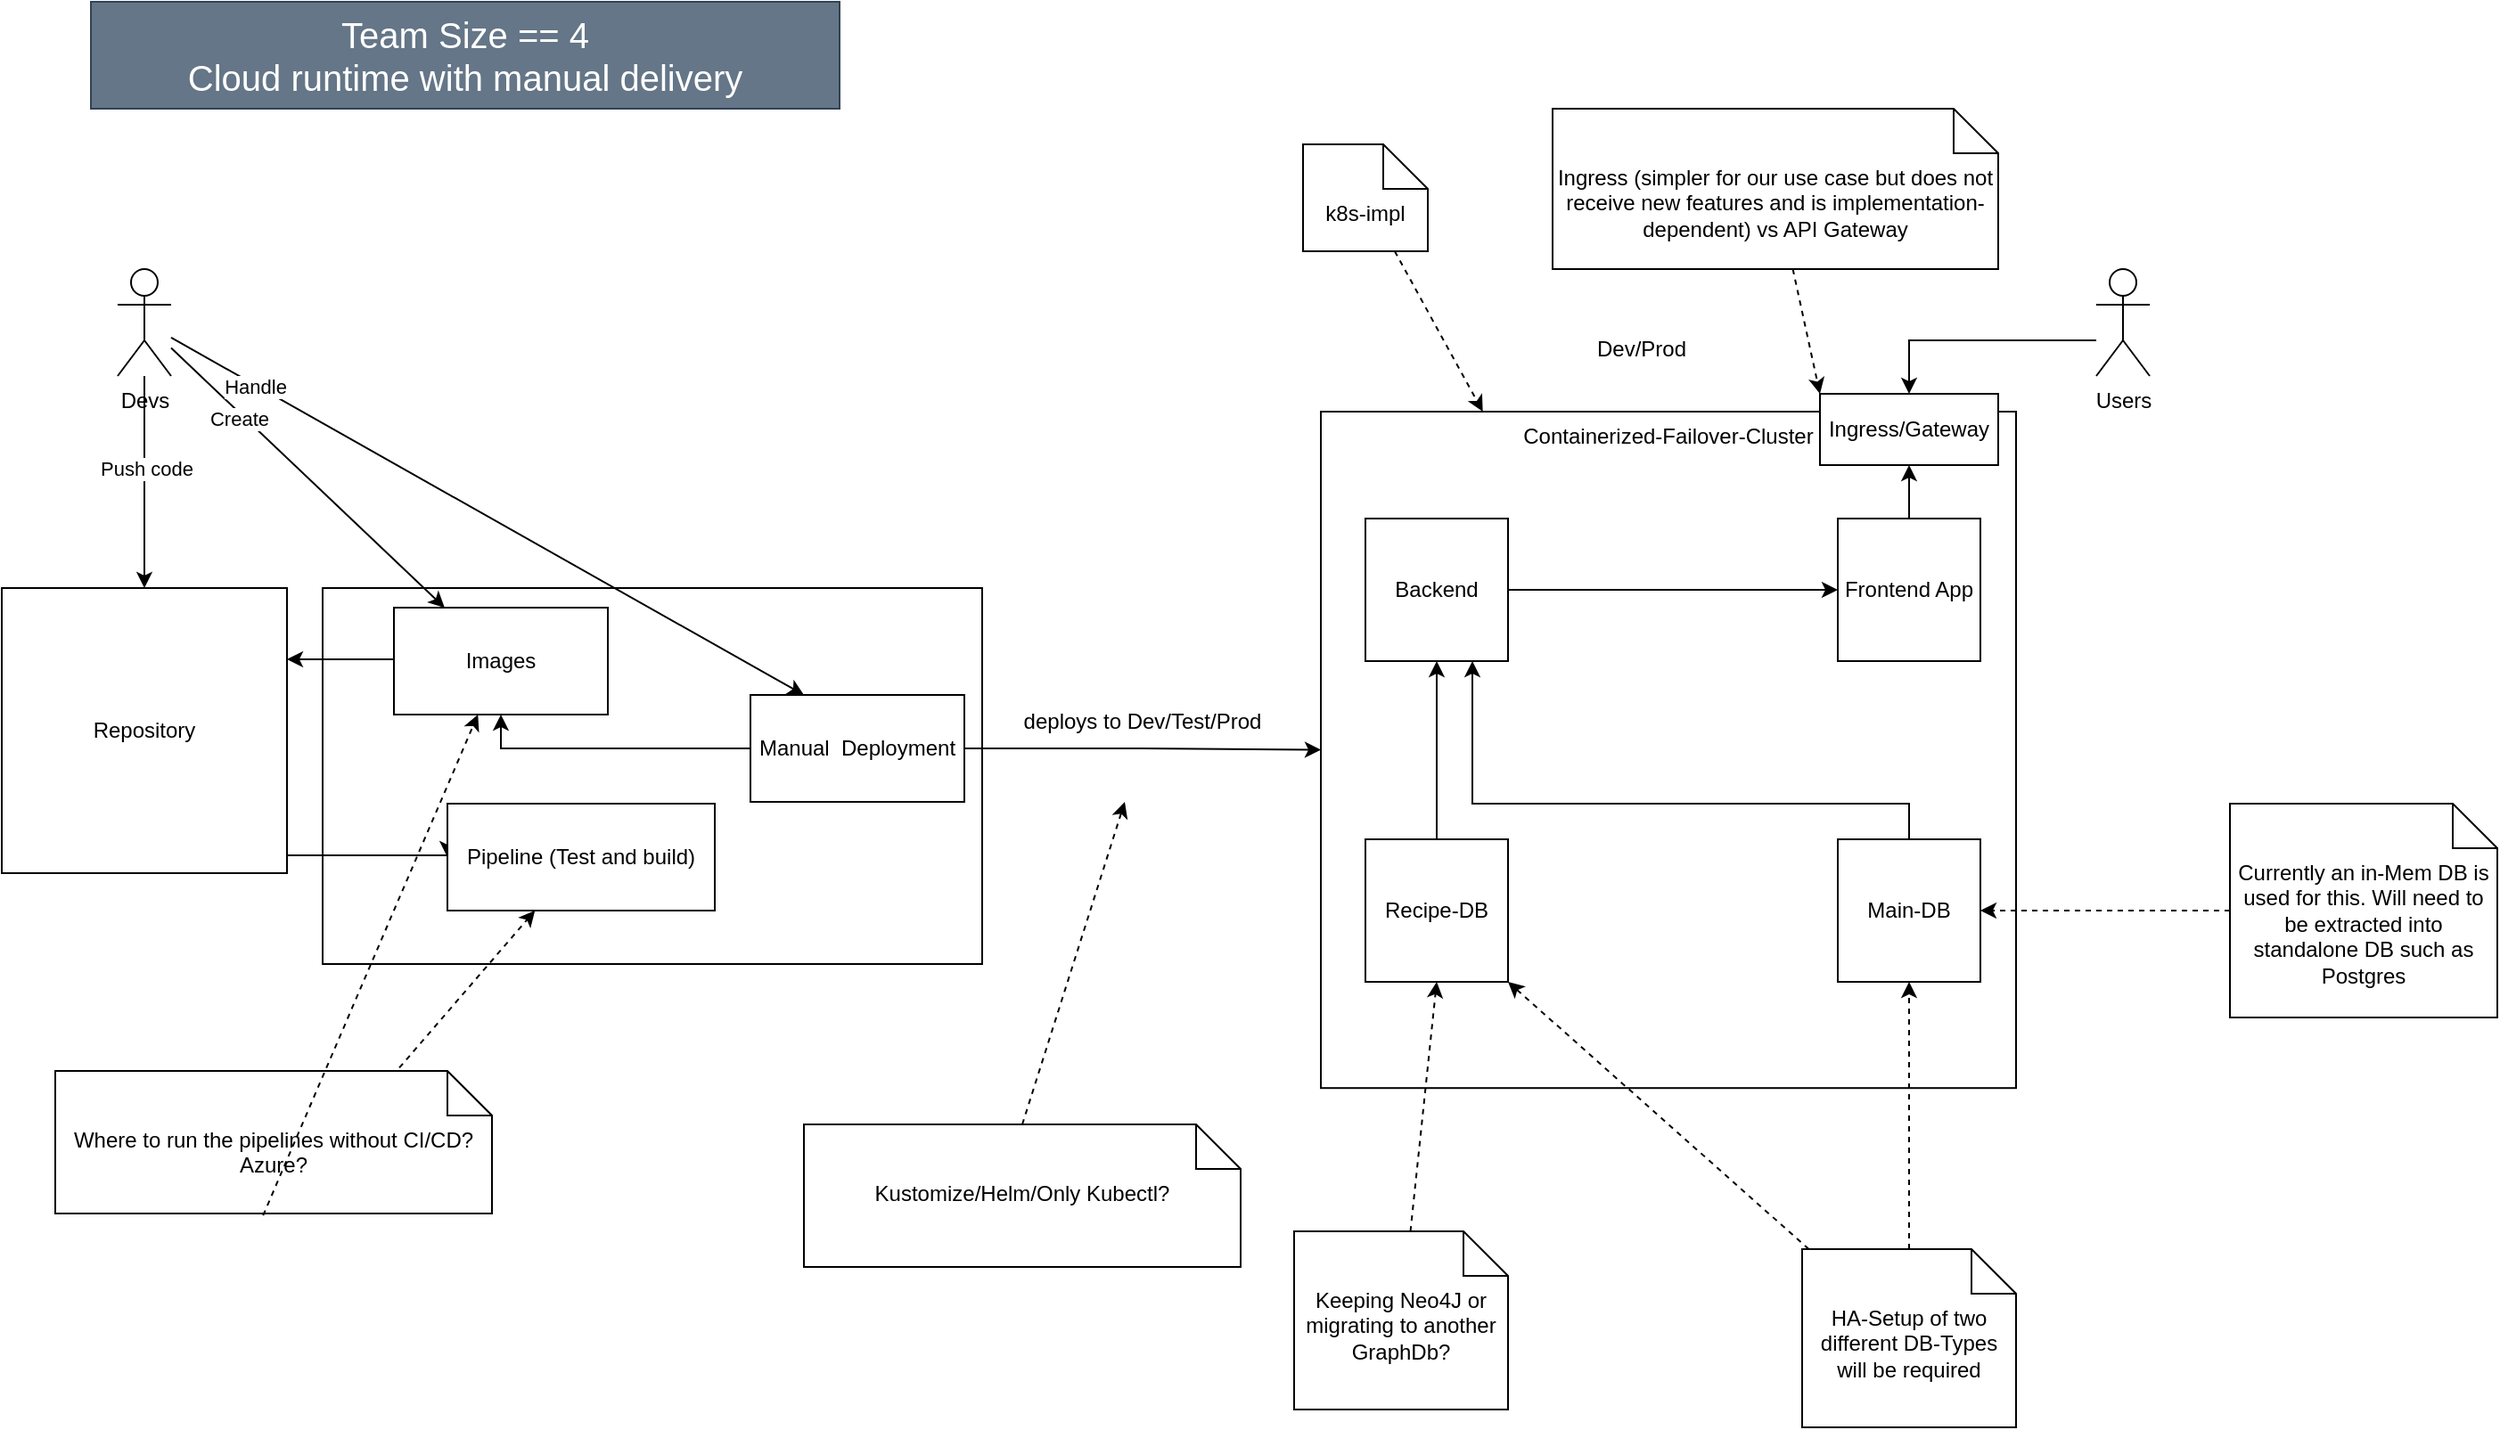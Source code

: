 <mxfile version="24.1.0" type="device" pages="2">
  <diagram name="Cloud runtime with manual delivery" id="1IK3TCP1afFfspMV8A2H">
    <mxGraphModel dx="1896" dy="627" grid="1" gridSize="10" guides="1" tooltips="1" connect="1" arrows="1" fold="1" page="1" pageScale="1" pageWidth="850" pageHeight="1100" math="0" shadow="0">
      <root>
        <mxCell id="0" />
        <mxCell id="1" parent="0" />
        <mxCell id="vdFp0Z182QPm6FmqIftR-1" value="" style="whiteSpace=wrap;html=1;" parent="1" vertex="1">
          <mxGeometry x="-670" y="599" width="370" height="211" as="geometry" />
        </mxCell>
        <mxCell id="0T6ULmgSXiLOubvGON2h-28" style="edgeStyle=orthogonalEdgeStyle;rounded=0;orthogonalLoop=1;jettySize=auto;html=1;entryX=0;entryY=0.5;entryDx=0;entryDy=0;" parent="1" source="0T6ULmgSXiLOubvGON2h-3" target="0T6ULmgSXiLOubvGON2h-29" edge="1">
          <mxGeometry relative="1" as="geometry">
            <mxPoint x="-640" y="529.0" as="targetPoint" />
            <Array as="points">
              <mxPoint x="-670" y="749" />
              <mxPoint x="-670" y="749" />
            </Array>
          </mxGeometry>
        </mxCell>
        <mxCell id="0T6ULmgSXiLOubvGON2h-3" value="Repository" style="whiteSpace=wrap;html=1;aspect=fixed;" parent="1" vertex="1">
          <mxGeometry x="-850" y="599" width="160" height="160" as="geometry" />
        </mxCell>
        <mxCell id="0T6ULmgSXiLOubvGON2h-27" style="edgeStyle=orthogonalEdgeStyle;rounded=0;orthogonalLoop=1;jettySize=auto;html=1;entryX=0;entryY=0.5;entryDx=0;entryDy=0;" parent="1" source="0T6ULmgSXiLOubvGON2h-25" target="0T6ULmgSXiLOubvGON2h-118" edge="1">
          <mxGeometry relative="1" as="geometry">
            <mxPoint x="-75" y="689.8" as="targetPoint" />
          </mxGeometry>
        </mxCell>
        <mxCell id="0T6ULmgSXiLOubvGON2h-25" value="Manual&amp;nbsp; Deployment" style="rounded=0;whiteSpace=wrap;html=1;" parent="1" vertex="1">
          <mxGeometry x="-430" y="659" width="120" height="60" as="geometry" />
        </mxCell>
        <mxCell id="0T6ULmgSXiLOubvGON2h-29" value="Pipeline (Test and build)" style="rounded=0;whiteSpace=wrap;html=1;strokeColor=default;align=center;verticalAlign=middle;fontFamily=Helvetica;fontSize=12;fontColor=default;fillColor=default;" parent="1" vertex="1">
          <mxGeometry x="-600" y="720" width="150" height="60" as="geometry" />
        </mxCell>
        <mxCell id="0T6ULmgSXiLOubvGON2h-32" style="edgeStyle=orthogonalEdgeStyle;rounded=0;orthogonalLoop=1;jettySize=auto;html=1;exitX=0;exitY=0.5;exitDx=0;exitDy=0;" parent="1" source="0T6ULmgSXiLOubvGON2h-25" target="0T6ULmgSXiLOubvGON2h-31" edge="1">
          <mxGeometry relative="1" as="geometry">
            <Array as="points">
              <mxPoint x="-570" y="689" />
            </Array>
          </mxGeometry>
        </mxCell>
        <mxCell id="vdFp0Z182QPm6FmqIftR-9" style="edgeStyle=orthogonalEdgeStyle;rounded=0;orthogonalLoop=1;jettySize=auto;html=1;entryX=1;entryY=0.25;entryDx=0;entryDy=0;" parent="1" source="0T6ULmgSXiLOubvGON2h-31" target="0T6ULmgSXiLOubvGON2h-3" edge="1">
          <mxGeometry relative="1" as="geometry">
            <Array as="points">
              <mxPoint x="-640" y="639" />
              <mxPoint x="-640" y="639" />
            </Array>
          </mxGeometry>
        </mxCell>
        <mxCell id="0T6ULmgSXiLOubvGON2h-31" value="Images" style="rounded=0;whiteSpace=wrap;html=1;aspect=fixed;" parent="1" vertex="1">
          <mxGeometry x="-630" y="610" width="120" height="60" as="geometry" />
        </mxCell>
        <mxCell id="0T6ULmgSXiLOubvGON2h-35" style="edgeStyle=orthogonalEdgeStyle;rounded=0;orthogonalLoop=1;jettySize=auto;html=1;" parent="1" source="0T6ULmgSXiLOubvGON2h-33" target="0T6ULmgSXiLOubvGON2h-3" edge="1">
          <mxGeometry relative="1" as="geometry" />
        </mxCell>
        <mxCell id="vdFp0Z182QPm6FmqIftR-5" value="Push code" style="edgeLabel;html=1;align=center;verticalAlign=middle;resizable=0;points=[];" parent="0T6ULmgSXiLOubvGON2h-35" vertex="1" connectable="0">
          <mxGeometry x="-0.125" y="1" relative="1" as="geometry">
            <mxPoint as="offset" />
          </mxGeometry>
        </mxCell>
        <mxCell id="vdFp0Z182QPm6FmqIftR-4" style="rounded=0;orthogonalLoop=1;jettySize=auto;html=1;" parent="1" source="0T6ULmgSXiLOubvGON2h-33" target="0T6ULmgSXiLOubvGON2h-31" edge="1">
          <mxGeometry relative="1" as="geometry" />
        </mxCell>
        <mxCell id="vdFp0Z182QPm6FmqIftR-6" value="Create" style="edgeLabel;html=1;align=center;verticalAlign=middle;resizable=0;points=[];" parent="vdFp0Z182QPm6FmqIftR-4" vertex="1" connectable="0">
          <mxGeometry x="-0.476" y="3" relative="1" as="geometry">
            <mxPoint x="-5" y="3" as="offset" />
          </mxGeometry>
        </mxCell>
        <mxCell id="vdFp0Z182QPm6FmqIftR-7" style="rounded=0;orthogonalLoop=1;jettySize=auto;html=1;entryX=0.25;entryY=0;entryDx=0;entryDy=0;" parent="1" source="0T6ULmgSXiLOubvGON2h-33" target="0T6ULmgSXiLOubvGON2h-25" edge="1">
          <mxGeometry relative="1" as="geometry" />
        </mxCell>
        <mxCell id="vdFp0Z182QPm6FmqIftR-8" value="Handle" style="edgeLabel;html=1;align=center;verticalAlign=middle;resizable=0;points=[];" parent="vdFp0Z182QPm6FmqIftR-7" vertex="1" connectable="0">
          <mxGeometry x="-0.734" y="-1" relative="1" as="geometry">
            <mxPoint as="offset" />
          </mxGeometry>
        </mxCell>
        <mxCell id="0T6ULmgSXiLOubvGON2h-33" value="Devs" style="shape=umlActor;verticalLabelPosition=bottom;verticalAlign=top;html=1;outlineConnect=0;" parent="1" vertex="1">
          <mxGeometry x="-785" y="420" width="30" height="60" as="geometry" />
        </mxCell>
        <mxCell id="0T6ULmgSXiLOubvGON2h-69" style="edgeStyle=orthogonalEdgeStyle;rounded=0;orthogonalLoop=1;jettySize=auto;html=1;entryX=0;entryY=0.5;entryDx=0;entryDy=0;" parent="1" edge="1">
          <mxGeometry relative="1" as="geometry">
            <mxPoint x="-330" y="1429" as="sourcePoint" />
          </mxGeometry>
        </mxCell>
        <mxCell id="0T6ULmgSXiLOubvGON2h-94" value="deploys to Dev/Test/Prod" style="text;html=1;align=center;verticalAlign=middle;whiteSpace=wrap;rounded=0;" parent="1" vertex="1">
          <mxGeometry x="-280" y="659" width="140" height="30" as="geometry" />
        </mxCell>
        <mxCell id="0T6ULmgSXiLOubvGON2h-114" value="" style="group" parent="1" vertex="1" connectable="0">
          <mxGeometry x="-110" y="420" width="465" height="459.6" as="geometry" />
        </mxCell>
        <mxCell id="0T6ULmgSXiLOubvGON2h-115" value="" style="edgeStyle=orthogonalEdgeStyle;rounded=0;orthogonalLoop=1;jettySize=auto;html=1;entryX=0.5;entryY=0;entryDx=0;entryDy=0;" parent="0T6ULmgSXiLOubvGON2h-114" source="0T6ULmgSXiLOubvGON2h-116" target="0T6ULmgSXiLOubvGON2h-127" edge="1">
          <mxGeometry relative="1" as="geometry">
            <Array as="points">
              <mxPoint x="435" y="40" />
              <mxPoint x="310" y="40" />
            </Array>
          </mxGeometry>
        </mxCell>
        <mxCell id="0T6ULmgSXiLOubvGON2h-116" value="Users" style="shape=umlActor;verticalLabelPosition=bottom;verticalAlign=top;html=1;outlineConnect=0;" parent="0T6ULmgSXiLOubvGON2h-114" vertex="1">
          <mxGeometry x="435" width="30" height="60" as="geometry" />
        </mxCell>
        <mxCell id="0T6ULmgSXiLOubvGON2h-117" value="" style="group" parent="0T6ULmgSXiLOubvGON2h-114" vertex="1" connectable="0">
          <mxGeometry y="60" width="390" height="399.6" as="geometry" />
        </mxCell>
        <mxCell id="0T6ULmgSXiLOubvGON2h-118" value="Containerized-Failover-Cluster" style="whiteSpace=wrap;html=1;aspect=fixed;verticalAlign=top;" parent="0T6ULmgSXiLOubvGON2h-117" vertex="1">
          <mxGeometry y="20" width="390" height="379.6" as="geometry" />
        </mxCell>
        <mxCell id="0T6ULmgSXiLOubvGON2h-119" style="edgeStyle=orthogonalEdgeStyle;rounded=0;orthogonalLoop=1;jettySize=auto;html=1;" parent="0T6ULmgSXiLOubvGON2h-117" source="0T6ULmgSXiLOubvGON2h-120" target="0T6ULmgSXiLOubvGON2h-122" edge="1">
          <mxGeometry relative="1" as="geometry" />
        </mxCell>
        <mxCell id="0T6ULmgSXiLOubvGON2h-120" value="Backend" style="whiteSpace=wrap;html=1;aspect=fixed;" parent="0T6ULmgSXiLOubvGON2h-117" vertex="1">
          <mxGeometry x="25" y="80" width="80" height="80" as="geometry" />
        </mxCell>
        <mxCell id="0T6ULmgSXiLOubvGON2h-121" style="edgeStyle=orthogonalEdgeStyle;rounded=0;orthogonalLoop=1;jettySize=auto;html=1;" parent="0T6ULmgSXiLOubvGON2h-117" source="0T6ULmgSXiLOubvGON2h-122" target="0T6ULmgSXiLOubvGON2h-127" edge="1">
          <mxGeometry relative="1" as="geometry" />
        </mxCell>
        <mxCell id="0T6ULmgSXiLOubvGON2h-122" value="Frontend App" style="whiteSpace=wrap;html=1;aspect=fixed;" parent="0T6ULmgSXiLOubvGON2h-117" vertex="1">
          <mxGeometry x="290" y="80" width="80" height="80" as="geometry" />
        </mxCell>
        <mxCell id="0T6ULmgSXiLOubvGON2h-123" style="edgeStyle=orthogonalEdgeStyle;rounded=0;orthogonalLoop=1;jettySize=auto;html=1;" parent="0T6ULmgSXiLOubvGON2h-117" source="0T6ULmgSXiLOubvGON2h-124" target="0T6ULmgSXiLOubvGON2h-120" edge="1">
          <mxGeometry relative="1" as="geometry" />
        </mxCell>
        <mxCell id="0T6ULmgSXiLOubvGON2h-124" value="Recipe-DB" style="whiteSpace=wrap;html=1;aspect=fixed;" parent="0T6ULmgSXiLOubvGON2h-117" vertex="1">
          <mxGeometry x="25" y="260" width="80" height="80" as="geometry" />
        </mxCell>
        <mxCell id="0T6ULmgSXiLOubvGON2h-125" style="edgeStyle=orthogonalEdgeStyle;rounded=0;orthogonalLoop=1;jettySize=auto;html=1;entryX=0.75;entryY=1;entryDx=0;entryDy=0;" parent="0T6ULmgSXiLOubvGON2h-117" source="0T6ULmgSXiLOubvGON2h-126" target="0T6ULmgSXiLOubvGON2h-120" edge="1">
          <mxGeometry relative="1" as="geometry">
            <Array as="points">
              <mxPoint x="330" y="240" />
              <mxPoint x="85" y="240" />
            </Array>
          </mxGeometry>
        </mxCell>
        <mxCell id="0T6ULmgSXiLOubvGON2h-126" value="Main-DB" style="whiteSpace=wrap;html=1;aspect=fixed;" parent="0T6ULmgSXiLOubvGON2h-117" vertex="1">
          <mxGeometry x="290" y="260" width="80" height="80" as="geometry" />
        </mxCell>
        <mxCell id="0T6ULmgSXiLOubvGON2h-127" value="Ingress/Gateway" style="whiteSpace=wrap;html=1;" parent="0T6ULmgSXiLOubvGON2h-117" vertex="1">
          <mxGeometry x="280" y="10" width="100" height="40" as="geometry" />
        </mxCell>
        <mxCell id="0T6ULmgSXiLOubvGON2h-128" value="Dev/Prod" style="text;html=1;align=center;verticalAlign=middle;whiteSpace=wrap;rounded=0;" parent="0T6ULmgSXiLOubvGON2h-114" vertex="1">
          <mxGeometry x="150" y="30" width="60" height="30" as="geometry" />
        </mxCell>
        <mxCell id="0T6ULmgSXiLOubvGON2h-137" style="rounded=0;orthogonalLoop=1;jettySize=auto;html=1;dashed=1;" parent="1" source="0T6ULmgSXiLOubvGON2h-136" target="0T6ULmgSXiLOubvGON2h-118" edge="1">
          <mxGeometry relative="1" as="geometry">
            <mxPoint x="140" y="510" as="targetPoint" />
          </mxGeometry>
        </mxCell>
        <mxCell id="0T6ULmgSXiLOubvGON2h-136" value="k8s-impl" style="shape=note2;boundedLbl=1;whiteSpace=wrap;html=1;size=25;verticalAlign=top;align=center;" parent="1" vertex="1">
          <mxGeometry x="-120" y="350" width="70" height="60" as="geometry" />
        </mxCell>
        <mxCell id="0T6ULmgSXiLOubvGON2h-140" style="rounded=0;orthogonalLoop=1;jettySize=auto;html=1;dashed=1;" parent="1" source="0T6ULmgSXiLOubvGON2h-139" edge="1">
          <mxGeometry relative="1" as="geometry">
            <mxPoint x="170" y="490" as="targetPoint" />
          </mxGeometry>
        </mxCell>
        <mxCell id="0T6ULmgSXiLOubvGON2h-139" value="Ingress (simpler for our use case but does not receive new features and is implementation-dependent) vs API Gateway" style="shape=note2;boundedLbl=1;whiteSpace=wrap;html=1;size=25;verticalAlign=top;align=center;" parent="1" vertex="1">
          <mxGeometry x="20" y="330" width="250" height="90" as="geometry" />
        </mxCell>
        <mxCell id="0T6ULmgSXiLOubvGON2h-142" style="edgeStyle=orthogonalEdgeStyle;rounded=0;orthogonalLoop=1;jettySize=auto;html=1;dashed=1;" parent="1" source="0T6ULmgSXiLOubvGON2h-141" target="0T6ULmgSXiLOubvGON2h-126" edge="1">
          <mxGeometry relative="1" as="geometry">
            <mxPoint x="350" y="800" as="targetPoint" />
          </mxGeometry>
        </mxCell>
        <mxCell id="0T6ULmgSXiLOubvGON2h-141" value="Currently an in-Mem DB is used for this. Will need to be extracted into standalone DB such as Postgres" style="shape=note2;boundedLbl=1;whiteSpace=wrap;html=1;size=25;verticalAlign=top;align=center;" parent="1" vertex="1">
          <mxGeometry x="400" y="720" width="150" height="120" as="geometry" />
        </mxCell>
        <mxCell id="0T6ULmgSXiLOubvGON2h-148" style="rounded=0;orthogonalLoop=1;jettySize=auto;html=1;entryX=0.5;entryY=1;entryDx=0;entryDy=0;dashed=1;" parent="1" source="0T6ULmgSXiLOubvGON2h-147" target="0T6ULmgSXiLOubvGON2h-124" edge="1">
          <mxGeometry relative="1" as="geometry">
            <mxPoint x="575" y="880" as="targetPoint" />
          </mxGeometry>
        </mxCell>
        <mxCell id="0T6ULmgSXiLOubvGON2h-147" value="Keeping Neo4J or migrating to another GraphDb?" style="shape=note2;boundedLbl=1;whiteSpace=wrap;html=1;size=25;verticalAlign=top;align=center;" parent="1" vertex="1">
          <mxGeometry x="-125" y="960" width="120" height="100" as="geometry" />
        </mxCell>
        <mxCell id="0T6ULmgSXiLOubvGON2h-151" style="rounded=0;orthogonalLoop=1;jettySize=auto;html=1;dashed=1;entryX=0.5;entryY=1;entryDx=0;entryDy=0;" parent="1" source="0T6ULmgSXiLOubvGON2h-150" target="0T6ULmgSXiLOubvGON2h-126" edge="1">
          <mxGeometry relative="1" as="geometry">
            <mxPoint x="825.333" y="880" as="targetPoint" />
          </mxGeometry>
        </mxCell>
        <mxCell id="0T6ULmgSXiLOubvGON2h-152" style="rounded=0;orthogonalLoop=1;jettySize=auto;html=1;dashed=1;entryX=1;entryY=1;entryDx=0;entryDy=0;" parent="1" source="0T6ULmgSXiLOubvGON2h-150" target="0T6ULmgSXiLOubvGON2h-124" edge="1">
          <mxGeometry relative="1" as="geometry">
            <mxPoint x="596" y="880" as="targetPoint" />
          </mxGeometry>
        </mxCell>
        <mxCell id="0T6ULmgSXiLOubvGON2h-150" value="HA-Setup of two different DB-Types will be required" style="shape=note2;boundedLbl=1;whiteSpace=wrap;html=1;size=25;verticalAlign=top;align=center;" parent="1" vertex="1">
          <mxGeometry x="160" y="970" width="120" height="100" as="geometry" />
        </mxCell>
        <mxCell id="0T6ULmgSXiLOubvGON2h-154" value="&lt;font style=&quot;font-size: 20px;&quot;&gt;Team Size == 4&lt;/font&gt;&lt;div&gt;&lt;font style=&quot;font-size: 20px;&quot;&gt;Cloud runtime with manual delivery&lt;/font&gt;&lt;/div&gt;" style="text;html=1;align=center;verticalAlign=middle;whiteSpace=wrap;rounded=0;fontSize=20;fillColor=#647687;fontColor=#ffffff;strokeColor=#314354;" parent="1" vertex="1">
          <mxGeometry x="-800" y="270" width="420" height="60" as="geometry" />
        </mxCell>
        <mxCell id="0T6ULmgSXiLOubvGON2h-160" style="rounded=0;orthogonalLoop=1;jettySize=auto;html=1;dashed=1;exitX=0.5;exitY=1;exitDx=0;exitDy=0;exitPerimeter=0;" parent="1" source="0T6ULmgSXiLOubvGON2h-159" target="0T6ULmgSXiLOubvGON2h-29" edge="1">
          <mxGeometry relative="1" as="geometry" />
        </mxCell>
        <mxCell id="0T6ULmgSXiLOubvGON2h-159" value="Where to run the pipelines without CI/CD?&lt;div&gt;Azure?&lt;/div&gt;" style="shape=note2;boundedLbl=1;whiteSpace=wrap;html=1;size=25;verticalAlign=top;align=center;" parent="1" vertex="1">
          <mxGeometry x="-820" y="870" width="245" height="80" as="geometry" />
        </mxCell>
        <mxCell id="0T6ULmgSXiLOubvGON2h-161" style="rounded=0;orthogonalLoop=1;jettySize=auto;html=1;dashed=1;exitX=0.476;exitY=1.013;exitDx=0;exitDy=0;exitPerimeter=0;" parent="1" source="0T6ULmgSXiLOubvGON2h-159" target="0T6ULmgSXiLOubvGON2h-31" edge="1">
          <mxGeometry relative="1" as="geometry">
            <mxPoint x="-442" y="500" as="sourcePoint" />
            <mxPoint x="-568" y="669" as="targetPoint" />
          </mxGeometry>
        </mxCell>
        <mxCell id="0T6ULmgSXiLOubvGON2h-163" style="rounded=0;orthogonalLoop=1;jettySize=auto;html=1;dashed=1;exitX=0.5;exitY=0;exitDx=0;exitDy=0;exitPerimeter=0;" parent="1" source="0T6ULmgSXiLOubvGON2h-165" edge="1">
          <mxGeometry relative="1" as="geometry">
            <mxPoint x="-220" y="719" as="targetPoint" />
          </mxGeometry>
        </mxCell>
        <mxCell id="0T6ULmgSXiLOubvGON2h-165" value="Kustomize/Helm/Only Kubectl?" style="shape=note2;boundedLbl=1;whiteSpace=wrap;html=1;size=25;verticalAlign=top;align=center;" parent="1" vertex="1">
          <mxGeometry x="-400" y="900" width="245" height="80" as="geometry" />
        </mxCell>
      </root>
    </mxGraphModel>
  </diagram>
  <diagram id="LuyqXgXpDid0s6LZ_T8b" name="Cloud runtime with continuous delivery ">
    <mxGraphModel dx="1896" dy="-473" grid="1" gridSize="10" guides="1" tooltips="1" connect="1" arrows="1" fold="1" page="1" pageScale="1" pageWidth="850" pageHeight="1100" math="0" shadow="0">
      <root>
        <mxCell id="0" />
        <mxCell id="1" parent="0" />
        <mxCell id="xtVUxEUk3DJUBac9Yi-R-1" value="CI/CD-Tool" style="rounded=0;whiteSpace=wrap;html=1;verticalAlign=top;" parent="1" vertex="1">
          <mxGeometry x="-610" y="1535" width="390" height="405" as="geometry" />
        </mxCell>
        <mxCell id="xtVUxEUk3DJUBac9Yi-R-2" style="edgeStyle=orthogonalEdgeStyle;rounded=0;orthogonalLoop=1;jettySize=auto;html=1;entryX=0;entryY=0.5;entryDx=0;entryDy=0;" parent="1" source="xtVUxEUk3DJUBac9Yi-R-3" target="xtVUxEUk3DJUBac9Yi-R-6" edge="1">
          <mxGeometry relative="1" as="geometry" />
        </mxCell>
        <mxCell id="xtVUxEUk3DJUBac9Yi-R-3" value="CI-Repository" style="whiteSpace=wrap;html=1;aspect=fixed;" parent="1" vertex="1">
          <mxGeometry x="-850" y="1514" width="160" height="160" as="geometry" />
        </mxCell>
        <mxCell id="xtVUxEUk3DJUBac9Yi-R-4" style="edgeStyle=orthogonalEdgeStyle;rounded=0;orthogonalLoop=1;jettySize=auto;html=1;entryX=0;entryY=0.5;entryDx=0;entryDy=0;" parent="1" source="xtVUxEUk3DJUBac9Yi-R-6" target="xtVUxEUk3DJUBac9Yi-R-16" edge="1">
          <mxGeometry relative="1" as="geometry" />
        </mxCell>
        <mxCell id="kyZdr7qx1ZTh1zlqL-Jc-2" value="generates&lt;br&gt;and push &lt;br&gt;images" style="edgeLabel;html=1;align=center;verticalAlign=middle;resizable=0;points=[];" parent="xtVUxEUk3DJUBac9Yi-R-4" vertex="1" connectable="0">
          <mxGeometry x="-0.128" y="-1" relative="1" as="geometry">
            <mxPoint as="offset" />
          </mxGeometry>
        </mxCell>
        <mxCell id="xtVUxEUk3DJUBac9Yi-R-5" style="rounded=0;orthogonalLoop=1;jettySize=auto;html=1;" parent="1" source="xtVUxEUk3DJUBac9Yi-R-6" target="xtVUxEUk3DJUBac9Yi-R-17" edge="1">
          <mxGeometry relative="1" as="geometry" />
        </mxCell>
        <mxCell id="xtVUxEUk3DJUBac9Yi-R-6" value="CI-Pipeline" style="rounded=0;whiteSpace=wrap;html=1;" parent="1" vertex="1">
          <mxGeometry x="-575" y="1564" width="120" height="60" as="geometry" />
        </mxCell>
        <mxCell id="xtVUxEUk3DJUBac9Yi-R-7" style="edgeStyle=orthogonalEdgeStyle;rounded=0;orthogonalLoop=1;jettySize=auto;html=1;" parent="1" source="xtVUxEUk3DJUBac9Yi-R-8" target="xtVUxEUk3DJUBac9Yi-R-3" edge="1">
          <mxGeometry relative="1" as="geometry" />
        </mxCell>
        <mxCell id="kyZdr7qx1ZTh1zlqL-Jc-1" value="push code" style="edgeLabel;html=1;align=center;verticalAlign=middle;resizable=0;points=[];" parent="xtVUxEUk3DJUBac9Yi-R-7" vertex="1" connectable="0">
          <mxGeometry x="-0.078" y="-2" relative="1" as="geometry">
            <mxPoint as="offset" />
          </mxGeometry>
        </mxCell>
        <mxCell id="xtVUxEUk3DJUBac9Yi-R-8" value="Devs" style="shape=umlActor;verticalLabelPosition=bottom;verticalAlign=top;html=1;outlineConnect=0;" parent="1" vertex="1">
          <mxGeometry x="-785" y="1335" width="30" height="60" as="geometry" />
        </mxCell>
        <mxCell id="xtVUxEUk3DJUBac9Yi-R-9" style="edgeStyle=orthogonalEdgeStyle;rounded=0;orthogonalLoop=1;jettySize=auto;html=1;entryX=0;entryY=0.5;entryDx=0;entryDy=0;" parent="1" source="xtVUxEUk3DJUBac9Yi-R-10" target="xtVUxEUk3DJUBac9Yi-R-12" edge="1">
          <mxGeometry relative="1" as="geometry" />
        </mxCell>
        <mxCell id="xtVUxEUk3DJUBac9Yi-R-10" value="CD-Repository" style="whiteSpace=wrap;html=1;aspect=fixed;" parent="1" vertex="1">
          <mxGeometry x="-850" y="1685" width="160" height="160" as="geometry" />
        </mxCell>
        <mxCell id="xtVUxEUk3DJUBac9Yi-R-11" style="edgeStyle=orthogonalEdgeStyle;rounded=0;orthogonalLoop=1;jettySize=auto;html=1;dashed=1;dashPattern=8 8;" parent="1" source="xtVUxEUk3DJUBac9Yi-R-12" target="xtVUxEUk3DJUBac9Yi-R-17" edge="1">
          <mxGeometry relative="1" as="geometry" />
        </mxCell>
        <mxCell id="v72K1sbmR-Il0YEyyXhD-1" value="includes" style="edgeLabel;html=1;align=center;verticalAlign=middle;resizable=0;points=[];" parent="xtVUxEUk3DJUBac9Yi-R-11" vertex="1" connectable="0">
          <mxGeometry x="0.07" y="1" relative="1" as="geometry">
            <mxPoint as="offset" />
          </mxGeometry>
        </mxCell>
        <mxCell id="xtVUxEUk3DJUBac9Yi-R-12" value="CD-Pipeline" style="rounded=0;whiteSpace=wrap;html=1;" parent="1" vertex="1">
          <mxGeometry x="-575" y="1735" width="120" height="60" as="geometry" />
        </mxCell>
        <mxCell id="xtVUxEUk3DJUBac9Yi-R-15" style="edgeStyle=orthogonalEdgeStyle;rounded=0;orthogonalLoop=1;jettySize=auto;html=1;" parent="1" source="xtVUxEUk3DJUBac9Yi-R-17" target="xtVUxEUk3DJUBac9Yi-R-16" edge="1">
          <mxGeometry relative="1" as="geometry" />
        </mxCell>
        <mxCell id="xtVUxEUk3DJUBac9Yi-R-16" value="Image Repository/Storage" style="rounded=0;whiteSpace=wrap;html=1;" parent="1" vertex="1">
          <mxGeometry x="-360" y="1564" width="120" height="60" as="geometry" />
        </mxCell>
        <mxCell id="xtVUxEUk3DJUBac9Yi-R-17" value="Automated Deployment" style="rounded=0;whiteSpace=wrap;html=1;" parent="1" vertex="1">
          <mxGeometry x="-575" y="1845" width="120" height="60" as="geometry" />
        </mxCell>
        <mxCell id="xtVUxEUk3DJUBac9Yi-R-18" value="" style="group" parent="1" vertex="1" connectable="0">
          <mxGeometry x="-90" y="1490" width="465" height="459.6" as="geometry" />
        </mxCell>
        <mxCell id="xtVUxEUk3DJUBac9Yi-R-19" value="" style="edgeStyle=orthogonalEdgeStyle;rounded=0;orthogonalLoop=1;jettySize=auto;html=1;entryX=0.5;entryY=0;entryDx=0;entryDy=0;" parent="xtVUxEUk3DJUBac9Yi-R-18" source="xtVUxEUk3DJUBac9Yi-R-20" target="xtVUxEUk3DJUBac9Yi-R-31" edge="1">
          <mxGeometry relative="1" as="geometry">
            <Array as="points">
              <mxPoint x="435" y="40" />
              <mxPoint x="310" y="40" />
            </Array>
          </mxGeometry>
        </mxCell>
        <mxCell id="xtVUxEUk3DJUBac9Yi-R-20" value="Users" style="shape=umlActor;verticalLabelPosition=bottom;verticalAlign=top;html=1;outlineConnect=0;" parent="xtVUxEUk3DJUBac9Yi-R-18" vertex="1">
          <mxGeometry x="435" width="30" height="60" as="geometry" />
        </mxCell>
        <mxCell id="xtVUxEUk3DJUBac9Yi-R-21" value="" style="group" parent="xtVUxEUk3DJUBac9Yi-R-18" vertex="1" connectable="0">
          <mxGeometry y="60" width="390" height="399.6" as="geometry" />
        </mxCell>
        <mxCell id="xtVUxEUk3DJUBac9Yi-R-22" value="Containerized-Failover-Cluster" style="whiteSpace=wrap;html=1;aspect=fixed;verticalAlign=top;" parent="xtVUxEUk3DJUBac9Yi-R-21" vertex="1">
          <mxGeometry y="20" width="390" height="379.6" as="geometry" />
        </mxCell>
        <mxCell id="xtVUxEUk3DJUBac9Yi-R-23" style="edgeStyle=orthogonalEdgeStyle;rounded=0;orthogonalLoop=1;jettySize=auto;html=1;" parent="xtVUxEUk3DJUBac9Yi-R-21" source="xtVUxEUk3DJUBac9Yi-R-24" target="xtVUxEUk3DJUBac9Yi-R-26" edge="1">
          <mxGeometry relative="1" as="geometry" />
        </mxCell>
        <mxCell id="xtVUxEUk3DJUBac9Yi-R-24" value="Backend" style="whiteSpace=wrap;html=1;aspect=fixed;" parent="xtVUxEUk3DJUBac9Yi-R-21" vertex="1">
          <mxGeometry x="25" y="80" width="80" height="80" as="geometry" />
        </mxCell>
        <mxCell id="xtVUxEUk3DJUBac9Yi-R-25" style="edgeStyle=orthogonalEdgeStyle;rounded=0;orthogonalLoop=1;jettySize=auto;html=1;" parent="xtVUxEUk3DJUBac9Yi-R-21" source="xtVUxEUk3DJUBac9Yi-R-26" target="xtVUxEUk3DJUBac9Yi-R-31" edge="1">
          <mxGeometry relative="1" as="geometry" />
        </mxCell>
        <mxCell id="xtVUxEUk3DJUBac9Yi-R-26" value="Frontend App" style="whiteSpace=wrap;html=1;aspect=fixed;" parent="xtVUxEUk3DJUBac9Yi-R-21" vertex="1">
          <mxGeometry x="290" y="80" width="80" height="80" as="geometry" />
        </mxCell>
        <mxCell id="xtVUxEUk3DJUBac9Yi-R-27" style="edgeStyle=orthogonalEdgeStyle;rounded=0;orthogonalLoop=1;jettySize=auto;html=1;" parent="xtVUxEUk3DJUBac9Yi-R-21" source="xtVUxEUk3DJUBac9Yi-R-28" target="xtVUxEUk3DJUBac9Yi-R-24" edge="1">
          <mxGeometry relative="1" as="geometry">
            <Array as="points">
              <mxPoint x="50" y="210" />
              <mxPoint x="50" y="210" />
            </Array>
          </mxGeometry>
        </mxCell>
        <mxCell id="xtVUxEUk3DJUBac9Yi-R-28" value="Recipe-DB" style="whiteSpace=wrap;html=1;aspect=fixed;" parent="xtVUxEUk3DJUBac9Yi-R-21" vertex="1">
          <mxGeometry x="25" y="260" width="80" height="80" as="geometry" />
        </mxCell>
        <mxCell id="xtVUxEUk3DJUBac9Yi-R-29" style="edgeStyle=orthogonalEdgeStyle;rounded=0;orthogonalLoop=1;jettySize=auto;html=1;entryX=0.75;entryY=1;entryDx=0;entryDy=0;" parent="xtVUxEUk3DJUBac9Yi-R-21" source="xtVUxEUk3DJUBac9Yi-R-30" target="xtVUxEUk3DJUBac9Yi-R-24" edge="1">
          <mxGeometry relative="1" as="geometry">
            <Array as="points">
              <mxPoint x="330" y="240" />
              <mxPoint x="85" y="240" />
            </Array>
          </mxGeometry>
        </mxCell>
        <mxCell id="xtVUxEUk3DJUBac9Yi-R-30" value="Main-DB" style="whiteSpace=wrap;html=1;aspect=fixed;" parent="xtVUxEUk3DJUBac9Yi-R-21" vertex="1">
          <mxGeometry x="290" y="260" width="80" height="80" as="geometry" />
        </mxCell>
        <mxCell id="xtVUxEUk3DJUBac9Yi-R-31" value="Ingress/Gateway" style="whiteSpace=wrap;html=1;" parent="xtVUxEUk3DJUBac9Yi-R-21" vertex="1">
          <mxGeometry x="280" y="10" width="100" height="40" as="geometry" />
        </mxCell>
        <mxCell id="xtVUxEUk3DJUBac9Yi-R-32" value="Dev/Prod" style="text;html=1;align=center;verticalAlign=middle;whiteSpace=wrap;rounded=0;" parent="xtVUxEUk3DJUBac9Yi-R-18" vertex="1">
          <mxGeometry x="150" y="30" width="60" height="30" as="geometry" />
        </mxCell>
        <mxCell id="xtVUxEUk3DJUBac9Yi-R-34" style="rounded=0;orthogonalLoop=1;jettySize=auto;html=1;dashed=1;entryX=0;entryY=1;entryDx=0;entryDy=0;" parent="1" source="xtVUxEUk3DJUBac9Yi-R-35" target="xtVUxEUk3DJUBac9Yi-R-1" edge="1">
          <mxGeometry relative="1" as="geometry" />
        </mxCell>
        <mxCell id="xtVUxEUk3DJUBac9Yi-R-35" value="What tool to use and where to deploy to? (Flux, ArgoCD) deployd to the same k8s cluster?" style="shape=note2;boundedLbl=1;whiteSpace=wrap;html=1;size=25;verticalAlign=top;align=center;" parent="1" vertex="1">
          <mxGeometry x="-785" y="2040" width="120" height="110" as="geometry" />
        </mxCell>
        <mxCell id="xtVUxEUk3DJUBac9Yi-R-36" style="rounded=0;orthogonalLoop=1;jettySize=auto;html=1;dashed=1;" parent="1" source="xtVUxEUk3DJUBac9Yi-R-37" target="xtVUxEUk3DJUBac9Yi-R-16" edge="1">
          <mxGeometry relative="1" as="geometry" />
        </mxCell>
        <mxCell id="xtVUxEUk3DJUBac9Yi-R-37" value="Is an Image Repository really needed and if yes, which tech?" style="shape=note2;boundedLbl=1;whiteSpace=wrap;html=1;size=25;verticalAlign=top;align=center;" parent="1" vertex="1">
          <mxGeometry x="-360" y="1375" width="120" height="100" as="geometry" />
        </mxCell>
        <mxCell id="xtVUxEUk3DJUBac9Yi-R-39" value="Kustomize/Helm/Only Kubectl?" style="shape=note2;boundedLbl=1;whiteSpace=wrap;html=1;size=25;verticalAlign=top;align=center;" parent="1" vertex="1">
          <mxGeometry x="-580" y="2055" width="245" height="80" as="geometry" />
        </mxCell>
        <mxCell id="xtVUxEUk3DJUBac9Yi-R-40" style="rounded=0;orthogonalLoop=1;jettySize=auto;html=1;entryX=1;entryY=1;entryDx=0;entryDy=0;dashed=1;exitX=0;exitY=0;exitDx=110.0;exitDy=0;exitPerimeter=0;" parent="1" source="xtVUxEUk3DJUBac9Yi-R-39" target="xtVUxEUk3DJUBac9Yi-R-17" edge="1">
          <mxGeometry relative="1" as="geometry">
            <mxPoint x="-140" y="1305.0" as="sourcePoint" />
          </mxGeometry>
        </mxCell>
        <mxCell id="xtVUxEUk3DJUBac9Yi-R-41" value="&lt;font style=&quot;font-size: 20px;&quot;&gt;Team Size &amp;gt; 4&lt;/font&gt;&lt;div&gt;Cloud runtime with continuous delivery (CI/CD)&lt;br&gt;&lt;/div&gt;" style="text;html=1;align=center;verticalAlign=middle;whiteSpace=wrap;rounded=0;fontSize=20;fillColor=#647687;fontColor=#ffffff;strokeColor=#314354;" parent="1" vertex="1">
          <mxGeometry x="-800" y="1210" width="420" height="60" as="geometry" />
        </mxCell>
        <mxCell id="v72K1sbmR-Il0YEyyXhD-2" style="edgeStyle=orthogonalEdgeStyle;rounded=0;orthogonalLoop=1;jettySize=auto;html=1;exitX=1;exitY=0.5;exitDx=0;exitDy=0;" parent="1" source="xtVUxEUk3DJUBac9Yi-R-12" edge="1">
          <mxGeometry relative="1" as="geometry">
            <mxPoint x="-92" y="1765" as="targetPoint" />
          </mxGeometry>
        </mxCell>
        <mxCell id="v72K1sbmR-Il0YEyyXhD-3" value="deploys to&amp;nbsp;&lt;span style=&quot;font-size: 12px; text-wrap: wrap; background-color: rgb(27, 29, 30);&quot;&gt;Test/Dev/Prod&lt;/span&gt;&amp;nbsp;&lt;span style=&quot;color: rgba(0, 0, 0, 0); font-family: monospace; font-size: 0px; text-align: start; background-color: rgb(27, 29, 30);&quot;&gt;%3CmxGraphModel%3E%3Croot%3E%3CmxCell%20id%3D%220%22%2F%3E%3CmxCell%20id%3D%221%22%20parent%3D%220%22%2F%3E%3CmxCell%20id%3D%222%22%20value%3D%22%26lt%3Bspan%20style%3D%26quot%3Bfont-size%3A%2012px%3B%20text-wrap%3A%20wrap%3B%20background-color%3A%20rgb(27%2C%2029%2C%2030)%3B%26quot%3B%26gt%3BTest%2FDev%2FProd%26lt%3B%2Fspan%26gt%3B%22%20style%3D%22edgeLabel%3Bhtml%3D1%3Balign%3Dcenter%3BverticalAlign%3Dmiddle%3Bresizable%3D0%3Bpoints%3D%5B%5D%3B%22%20vertex%3D%221%22%20connectable%3D%220%22%20parent%3D%221%22%3E%3CmxGeometry%20x%3D%22-149.59%22%20y%3D%221774.888%22%20as%3D%22geometry%22%2F%3E%3C%2FmxCell%3E%3C%2Froot%3E%3C%2FmxGraphModel%3E&lt;/span&gt;" style="edgeLabel;html=1;align=center;verticalAlign=middle;resizable=0;points=[];" parent="v72K1sbmR-Il0YEyyXhD-2" vertex="1" connectable="0">
          <mxGeometry x="-0.01" relative="1" as="geometry">
            <mxPoint as="offset" />
          </mxGeometry>
        </mxCell>
      </root>
    </mxGraphModel>
  </diagram>
</mxfile>
